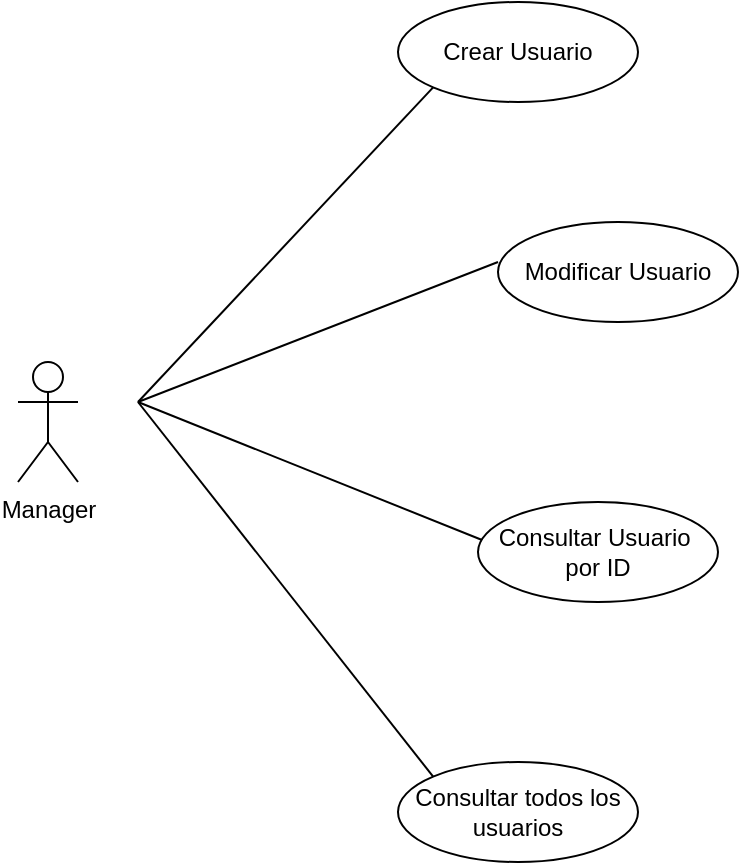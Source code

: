 <mxfile version="15.2.7" type="device"><diagram id="iCsrKw_SwacVZ2QTwf-p" name="Página-1"><mxGraphModel dx="1092" dy="494" grid="1" gridSize="10" guides="1" tooltips="1" connect="1" arrows="1" fold="1" page="1" pageScale="1" pageWidth="827" pageHeight="1169" math="0" shadow="0"><root><mxCell id="0"/><mxCell id="1" parent="0"/><mxCell id="22IwlEAkjUMQHaMhK9bU-1" value="Crear Usuario" style="ellipse;whiteSpace=wrap;html=1;" parent="1" vertex="1"><mxGeometry x="240" y="40" width="120" height="50" as="geometry"/></mxCell><mxCell id="22IwlEAkjUMQHaMhK9bU-3" value="Modificar Usuario" style="ellipse;whiteSpace=wrap;html=1;" parent="1" vertex="1"><mxGeometry x="290" y="150" width="120" height="50" as="geometry"/></mxCell><mxCell id="22IwlEAkjUMQHaMhK9bU-5" value="Consultar Usuario&amp;nbsp; por ID" style="ellipse;whiteSpace=wrap;html=1;" parent="1" vertex="1"><mxGeometry x="280" y="290" width="120" height="50" as="geometry"/></mxCell><mxCell id="22IwlEAkjUMQHaMhK9bU-6" value="Consultar todos los usuarios" style="ellipse;whiteSpace=wrap;html=1;" parent="1" vertex="1"><mxGeometry x="240" y="420" width="120" height="50" as="geometry"/></mxCell><mxCell id="22IwlEAkjUMQHaMhK9bU-8" value="Manager" style="shape=umlActor;verticalLabelPosition=bottom;verticalAlign=top;html=1;outlineConnect=0;" parent="1" vertex="1"><mxGeometry x="50" y="220" width="30" height="60" as="geometry"/></mxCell><mxCell id="if9hg6QuocObv5sEGw7Q-1" value="" style="endArrow=none;html=1;entryX=0;entryY=1;entryDx=0;entryDy=0;" edge="1" parent="1" target="22IwlEAkjUMQHaMhK9bU-1"><mxGeometry width="50" height="50" relative="1" as="geometry"><mxPoint x="110" y="240" as="sourcePoint"/><mxPoint x="440" y="230" as="targetPoint"/></mxGeometry></mxCell><mxCell id="if9hg6QuocObv5sEGw7Q-2" value="" style="endArrow=none;html=1;" edge="1" parent="1"><mxGeometry width="50" height="50" relative="1" as="geometry"><mxPoint x="110" y="240" as="sourcePoint"/><mxPoint x="290" y="170" as="targetPoint"/></mxGeometry></mxCell><mxCell id="if9hg6QuocObv5sEGw7Q-3" value="" style="endArrow=none;html=1;entryX=0.017;entryY=0.38;entryDx=0;entryDy=0;entryPerimeter=0;" edge="1" parent="1" target="22IwlEAkjUMQHaMhK9bU-5"><mxGeometry width="50" height="50" relative="1" as="geometry"><mxPoint x="110" y="240" as="sourcePoint"/><mxPoint x="277.574" y="102.678" as="targetPoint"/></mxGeometry></mxCell><mxCell id="if9hg6QuocObv5sEGw7Q-4" value="" style="endArrow=none;html=1;entryX=0;entryY=0;entryDx=0;entryDy=0;" edge="1" parent="1" target="22IwlEAkjUMQHaMhK9bU-6"><mxGeometry width="50" height="50" relative="1" as="geometry"><mxPoint x="110" y="240" as="sourcePoint"/><mxPoint x="287.574" y="112.678" as="targetPoint"/></mxGeometry></mxCell></root></mxGraphModel></diagram></mxfile>